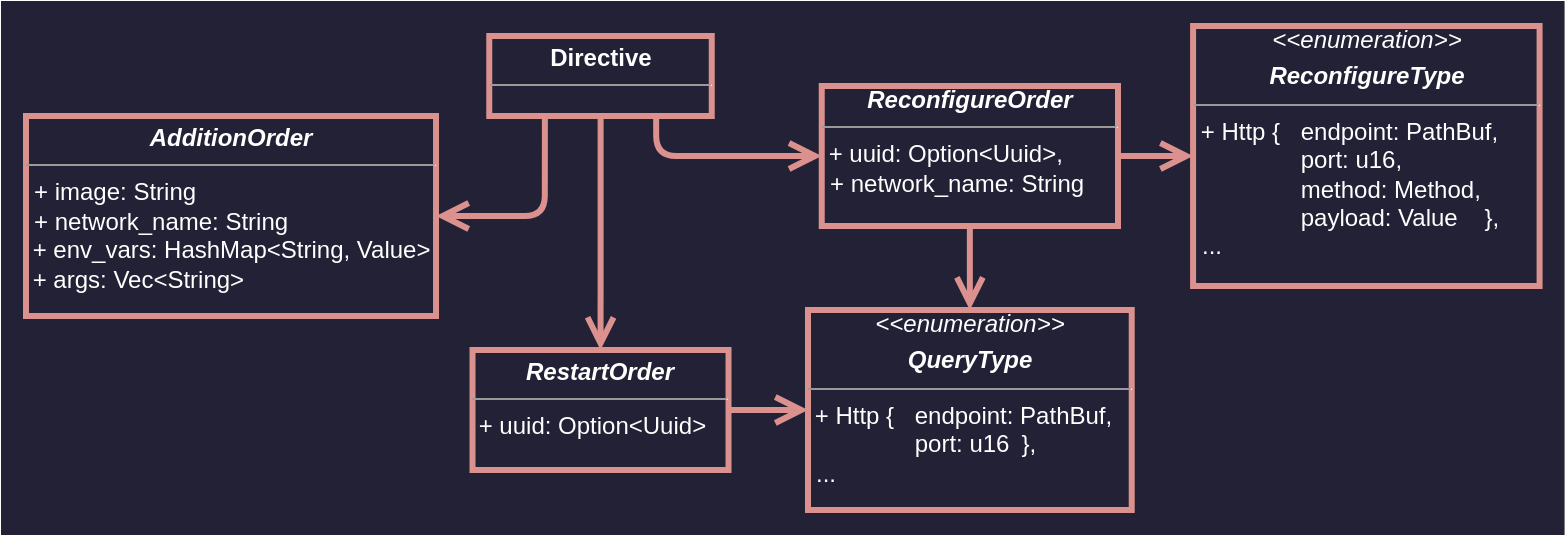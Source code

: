 <mxfile version="22.1.21" type="device">
  <diagram name="Page-1" id="UgkzKDdlbD2YLOSZ790F">
    <mxGraphModel dx="579" dy="907" grid="0" gridSize="10" guides="1" tooltips="1" connect="1" arrows="1" fold="1" page="1" pageScale="1" pageWidth="850" pageHeight="1100" math="0" shadow="0">
      <root>
        <mxCell id="0" />
        <mxCell id="1" parent="0" />
        <mxCell id="qZ8IaFJrwKr3jehd2U7y-1" value="" style="group;fillColor=#232136;strokeColor=#232136;strokeWidth=25;" vertex="1" connectable="0" parent="1">
          <mxGeometry x="897" y="244" width="756.79" height="242" as="geometry" />
        </mxCell>
        <mxCell id="kwFyTD9Cq_FAFEDmP9UZ-1" value="&lt;p style=&quot;margin:0px;margin-top:4px;text-align:center;&quot;&gt;&lt;font&gt;&lt;b&gt;Directive&lt;/b&gt;&lt;/font&gt;&lt;/p&gt;&lt;hr size=&quot;1&quot;&gt;&lt;p style=&quot;margin:0px;margin-left:4px;&quot;&gt;&lt;br&gt;&lt;/p&gt;" style="verticalAlign=top;align=left;overflow=fill;fontSize=12;fontFamily=Helvetica;html=1;whiteSpace=wrap;strokeColor=#DB918D;fontColor=#FFFFFF;fillColor=none;labelBackgroundColor=none;strokeWidth=3;" parent="qZ8IaFJrwKr3jehd2U7y-1" vertex="1">
          <mxGeometry x="231.63" y="5" width="111.25" height="40" as="geometry" />
        </mxCell>
        <mxCell id="kwFyTD9Cq_FAFEDmP9UZ-14" style="edgeStyle=orthogonalEdgeStyle;shape=connector;curved=0;rounded=1;orthogonalLoop=1;jettySize=auto;html=1;exitX=0.5;exitY=0;exitDx=0;exitDy=0;labelBackgroundColor=default;strokeColor=#DB918D;strokeWidth=3;align=center;verticalAlign=middle;fontFamily=Helvetica;fontSize=11;fontColor=#FFFFFF;endArrow=none;endFill=0;startSize=10;endSize=9;startArrow=open;startFill=0;" parent="qZ8IaFJrwKr3jehd2U7y-1" source="kwFyTD9Cq_FAFEDmP9UZ-11" target="kwFyTD9Cq_FAFEDmP9UZ-1" edge="1">
          <mxGeometry relative="1" as="geometry">
            <Array as="points">
              <mxPoint x="287.01" y="141" />
            </Array>
          </mxGeometry>
        </mxCell>
        <mxCell id="kwFyTD9Cq_FAFEDmP9UZ-11" value="&lt;p style=&quot;margin:0px;margin-top:4px;text-align:center;&quot;&gt;&lt;font&gt;&lt;b&gt;&lt;i&gt;RestartOrder&lt;/i&gt;&lt;/b&gt;&lt;/font&gt;&lt;br&gt;&lt;/p&gt;&lt;hr size=&quot;1&quot;&gt;&lt;p style=&quot;margin:0px;margin-left:4px;&quot;&gt;&lt;/p&gt;&lt;font&gt;&amp;nbsp;+ uuid: Option&amp;lt;Uuid&amp;gt;&lt;/font&gt;&lt;p style=&quot;margin:0px;margin-left:4px;&quot;&gt;&lt;br&gt;&lt;/p&gt;&lt;p style=&quot;margin:0px;margin-left:4px;&quot;&gt;&lt;br&gt;&lt;/p&gt;" style="verticalAlign=top;align=left;overflow=fill;fontSize=12;fontFamily=Helvetica;html=1;whiteSpace=wrap;labelBackgroundColor=none;fillColor=none;fontColor=#FFFFFF;strokeColor=#DB918D;strokeWidth=3;" parent="qZ8IaFJrwKr3jehd2U7y-1" vertex="1">
          <mxGeometry x="223.26" y="162" width="128" height="60" as="geometry" />
        </mxCell>
        <mxCell id="kwFyTD9Cq_FAFEDmP9UZ-16" style="edgeStyle=orthogonalEdgeStyle;shape=connector;curved=0;rounded=1;orthogonalLoop=1;jettySize=auto;html=1;labelBackgroundColor=default;strokeColor=#DB918D;strokeWidth=3;align=center;verticalAlign=middle;fontFamily=Helvetica;fontSize=11;fontColor=#FFFFFF;endArrow=none;endFill=0;startSize=10;endSize=9;exitX=0;exitY=0.5;exitDx=0;exitDy=0;entryX=0.75;entryY=1;entryDx=0;entryDy=0;startArrow=open;startFill=0;" parent="qZ8IaFJrwKr3jehd2U7y-1" source="kwFyTD9Cq_FAFEDmP9UZ-13" target="kwFyTD9Cq_FAFEDmP9UZ-1" edge="1">
          <mxGeometry relative="1" as="geometry" />
        </mxCell>
        <mxCell id="kwFyTD9Cq_FAFEDmP9UZ-21" style="edgeStyle=orthogonalEdgeStyle;shape=connector;curved=0;rounded=1;orthogonalLoop=1;jettySize=auto;html=1;labelBackgroundColor=default;strokeColor=#DB918D;strokeWidth=3;align=center;verticalAlign=middle;fontFamily=Helvetica;fontSize=11;fontColor=#FFFFFF;endArrow=none;endFill=0;startSize=10;endSize=9;entryX=0.25;entryY=1;entryDx=0;entryDy=0;startArrow=open;startFill=0;" parent="qZ8IaFJrwKr3jehd2U7y-1" source="kwFyTD9Cq_FAFEDmP9UZ-3" target="kwFyTD9Cq_FAFEDmP9UZ-1" edge="1">
          <mxGeometry relative="1" as="geometry">
            <mxPoint x="245.01" y="65" as="targetPoint" />
          </mxGeometry>
        </mxCell>
        <mxCell id="kwFyTD9Cq_FAFEDmP9UZ-3" value="&lt;p style=&quot;margin:0px;margin-top:4px;text-align:center;&quot;&gt;&lt;b&gt;&lt;i&gt;&lt;font&gt;AdditionOrder&lt;/font&gt;&lt;/i&gt;&lt;/b&gt;&lt;/p&gt;&lt;hr size=&quot;1&quot;&gt;&lt;p style=&quot;margin:0px;margin-left:4px;&quot;&gt;&lt;font&gt;+ image: String&lt;/font&gt;&lt;/p&gt;&lt;p style=&quot;margin:0px;margin-left:4px;&quot;&gt;&lt;font&gt;+ network_name: String&lt;/font&gt;&lt;/p&gt;&lt;p style=&quot;margin:0px;margin-left:4px;&quot;&gt;&lt;/p&gt;&lt;font&gt;&amp;nbsp;+ env_vars: HashMap&amp;lt;String, Value&amp;gt;&lt;/font&gt;&lt;p style=&quot;margin:0px;margin-left:4px;&quot;&gt;&lt;/p&gt;&lt;font&gt;&amp;nbsp;+ args: Vec&amp;lt;String&amp;gt;&lt;/font&gt;&lt;p style=&quot;margin:0px;margin-left:4px;&quot;&gt;&lt;br&gt;&lt;/p&gt;" style="verticalAlign=top;align=left;overflow=fill;fontSize=12;fontFamily=Helvetica;html=1;whiteSpace=wrap;labelBackgroundColor=none;fillColor=none;fontColor=#FFFFFF;strokeColor=#DB918D;strokeWidth=3;" parent="qZ8IaFJrwKr3jehd2U7y-1" vertex="1">
          <mxGeometry y="45" width="205.01" height="100" as="geometry" />
        </mxCell>
        <mxCell id="kwFyTD9Cq_FAFEDmP9UZ-13" value="&lt;div style=&quot;text-align: center;&quot;&gt;&lt;b style=&quot;background-color: initial; border-color: var(--border-color);&quot;&gt;&lt;i style=&quot;border-color: var(--border-color);&quot;&gt;Reconfigure&lt;b style=&quot;background-color: initial;&quot;&gt;&lt;i&gt;&lt;font&gt;Order&lt;/font&gt;&lt;/i&gt;&lt;/b&gt;&lt;/i&gt;&lt;/b&gt;&lt;/div&gt;&lt;hr size=&quot;1&quot;&gt;&lt;p style=&quot;margin:0px;margin-left:4px;&quot;&gt;&lt;/p&gt;&lt;font&gt;&amp;nbsp;+ uuid: Option&amp;lt;Uuid&amp;gt;,&lt;/font&gt;&lt;p style=&quot;margin:0px;margin-left:4px;&quot;&gt;&lt;font&gt;+ network_name: String&lt;/font&gt;&lt;/p&gt;&lt;p style=&quot;margin:0px;margin-left:4px;&quot;&gt;&lt;/p&gt;&lt;font&gt;&amp;nbsp;&lt;br&gt;&lt;/font&gt;" style="verticalAlign=top;align=left;overflow=fill;fontSize=12;fontFamily=Helvetica;html=1;whiteSpace=wrap;labelBackgroundColor=none;fillColor=none;fontColor=#FFFFFF;strokeColor=#DB918D;strokeWidth=3;spacingTop=5;" parent="qZ8IaFJrwKr3jehd2U7y-1" vertex="1">
          <mxGeometry x="397.87" y="30" width="148.13" height="70" as="geometry" />
        </mxCell>
        <mxCell id="kwFyTD9Cq_FAFEDmP9UZ-19" style="edgeStyle=orthogonalEdgeStyle;shape=connector;curved=0;rounded=1;orthogonalLoop=1;jettySize=auto;html=1;exitX=0;exitY=0.5;exitDx=0;exitDy=0;labelBackgroundColor=default;strokeColor=#DB918D;strokeWidth=3;align=center;verticalAlign=middle;fontFamily=Helvetica;fontSize=11;fontColor=#FFFFFF;endArrow=none;endFill=0;startSize=10;endSize=9;startArrow=open;startFill=0;" parent="qZ8IaFJrwKr3jehd2U7y-1" source="kwFyTD9Cq_FAFEDmP9UZ-18" target="kwFyTD9Cq_FAFEDmP9UZ-11" edge="1">
          <mxGeometry relative="1" as="geometry" />
        </mxCell>
        <mxCell id="kwFyTD9Cq_FAFEDmP9UZ-20" style="edgeStyle=orthogonalEdgeStyle;shape=connector;curved=0;rounded=1;orthogonalLoop=1;jettySize=auto;html=1;labelBackgroundColor=default;strokeColor=#DB918D;strokeWidth=3;align=center;verticalAlign=middle;fontFamily=Helvetica;fontSize=11;fontColor=#FFFFFF;endArrow=none;endFill=0;startSize=10;endSize=9;startArrow=open;startFill=0;" parent="qZ8IaFJrwKr3jehd2U7y-1" source="kwFyTD9Cq_FAFEDmP9UZ-18" target="kwFyTD9Cq_FAFEDmP9UZ-13" edge="1">
          <mxGeometry relative="1" as="geometry" />
        </mxCell>
        <mxCell id="kwFyTD9Cq_FAFEDmP9UZ-18" value="&lt;i style=&quot;border-color: var(--border-color);&quot;&gt;&amp;lt;&amp;lt;enumeration&amp;gt;&amp;gt;&lt;/i&gt;&lt;br style=&quot;border-color: var(--border-color);&quot;&gt;&lt;p style=&quot;margin: 4px 0px 0px;&quot;&gt;&lt;font&gt;&lt;b&gt;&lt;i&gt;QueryType&lt;/i&gt;&lt;/b&gt;&lt;/font&gt;&lt;br&gt;&lt;/p&gt;&lt;hr size=&quot;1&quot;&gt;&lt;p style=&quot;margin:0px;margin-left:4px;&quot;&gt;&lt;/p&gt;&lt;font&gt;&lt;div style=&quot;text-align: left;&quot;&gt;&lt;span style=&quot;background-color: initial;&quot;&gt;&amp;nbsp;+&amp;nbsp;&lt;/span&gt;&lt;span style=&quot;background-color: initial;&quot;&gt;Http { &lt;span style=&quot;white-space: pre;&quot;&gt;&#x9;&lt;/span&gt;endpoint: PathBuf,&amp;nbsp;&lt;/span&gt;&lt;/div&gt;&lt;div style=&quot;text-align: left;&quot;&gt;&lt;span style=&quot;background-color: initial;&quot;&gt;&lt;span style=&quot;white-space: pre;&quot;&gt;&#x9;&lt;/span&gt;&lt;span style=&quot;white-space: pre;&quot;&gt;&#x9;&lt;/span&gt;port: u16 &lt;span style=&quot;white-space: pre;&quot;&gt;&#x9;&lt;/span&gt;},&lt;/span&gt;&lt;/div&gt;&lt;/font&gt;&lt;p style=&quot;text-align: left; margin: 0px 0px 0px 4px;&quot;&gt;...&lt;/p&gt;" style="verticalAlign=top;align=center;overflow=fill;fontSize=12;fontFamily=Helvetica;html=1;whiteSpace=wrap;labelBackgroundColor=none;fillColor=none;fontColor=#FFFFFF;strokeColor=#DB918D;strokeWidth=3;" parent="qZ8IaFJrwKr3jehd2U7y-1" vertex="1">
          <mxGeometry x="391" y="142" width="161.86" height="100" as="geometry" />
        </mxCell>
        <mxCell id="kwFyTD9Cq_FAFEDmP9UZ-23" style="edgeStyle=orthogonalEdgeStyle;shape=connector;curved=0;rounded=1;orthogonalLoop=1;jettySize=auto;html=1;labelBackgroundColor=default;strokeColor=#DB918D;strokeWidth=3;align=center;verticalAlign=middle;fontFamily=Helvetica;fontSize=11;fontColor=#FFFFFF;endArrow=none;endFill=0;startSize=10;endSize=9;startArrow=open;startFill=0;" parent="qZ8IaFJrwKr3jehd2U7y-1" source="kwFyTD9Cq_FAFEDmP9UZ-22" target="kwFyTD9Cq_FAFEDmP9UZ-13" edge="1">
          <mxGeometry relative="1" as="geometry" />
        </mxCell>
        <mxCell id="kwFyTD9Cq_FAFEDmP9UZ-22" value="&lt;i style=&quot;border-color: var(--border-color);&quot;&gt;&amp;lt;&amp;lt;enumeration&amp;gt;&amp;gt;&lt;/i&gt;&lt;br style=&quot;border-color: var(--border-color);&quot;&gt;&lt;p style=&quot;margin: 4px 0px 0px;&quot;&gt;&lt;font&gt;&lt;b&gt;&lt;i&gt;ReconfigureType&lt;/i&gt;&lt;/b&gt;&lt;/font&gt;&lt;br&gt;&lt;/p&gt;&lt;hr size=&quot;1&quot;&gt;&lt;p style=&quot;margin:0px;margin-left:4px;&quot;&gt;&lt;/p&gt;&lt;span style=&quot;background-color: initial;&quot;&gt;&lt;div style=&quot;text-align: left;&quot;&gt;&lt;span style=&quot;background-color: initial;&quot;&gt;&amp;nbsp;+&amp;nbsp;&lt;/span&gt;Http { &lt;span style=&quot;white-space: pre;&quot;&gt;&#x9;&lt;/span&gt;endpoint: PathBuf,&amp;nbsp;&lt;/div&gt;&lt;div style=&quot;text-align: left;&quot;&gt;&lt;span style=&quot;white-space: pre;&quot;&gt;&#x9;&lt;/span&gt;&lt;span style=&quot;white-space: pre;&quot;&gt;&#x9;&lt;/span&gt;port: u16,&amp;nbsp;&lt;/div&gt;&lt;div style=&quot;text-align: left;&quot;&gt;&lt;span style=&quot;background-color: initial;&quot;&gt;&lt;span style=&quot;white-space: pre;&quot;&gt;&#x9;&lt;/span&gt;&lt;span style=&quot;white-space: pre;&quot;&gt;&#x9;&lt;/span&gt;method: Method,&lt;/span&gt;&lt;/div&gt;&lt;div style=&quot;text-align: left;&quot;&gt;&lt;span style=&quot;background-color: initial;&quot;&gt;&amp;nbsp; &amp;nbsp; &amp;nbsp; &amp;nbsp; &lt;span style=&quot;white-space: pre;&quot;&gt;&#x9;&lt;/span&gt;payload: Value&amp;nbsp; &amp;nbsp;&lt;/span&gt;&lt;span style=&quot;background-color: initial;&quot;&gt;&amp;nbsp;&lt;/span&gt;&lt;span style=&quot;background-color: initial;&quot;&gt;},&lt;/span&gt;&lt;/div&gt;&lt;/span&gt;&lt;p style=&quot;text-align: left; margin: 0px 0px 0px 4px;&quot;&gt;...&lt;/p&gt;" style="verticalAlign=top;align=center;overflow=fill;fontSize=12;fontFamily=Helvetica;html=1;whiteSpace=wrap;labelBackgroundColor=none;fillColor=none;fontColor=#FFFFFF;strokeColor=#DB918D;strokeWidth=3;" parent="qZ8IaFJrwKr3jehd2U7y-1" vertex="1">
          <mxGeometry x="583.54" width="173.25" height="130" as="geometry" />
        </mxCell>
      </root>
    </mxGraphModel>
  </diagram>
</mxfile>
